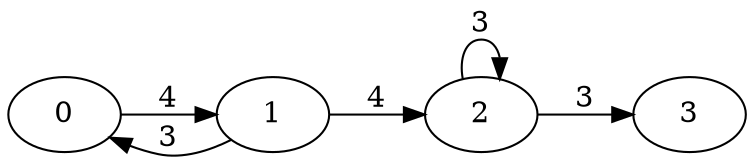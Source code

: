 digraph AST {
rankdir=LR
0; 1; 2; 3;
0 -> 1[label="4"]
1 -> 0[label="3"]
1 -> 2[label="4"]
2 -> 2[label="3"]
2 -> 3[label="3"]
}
